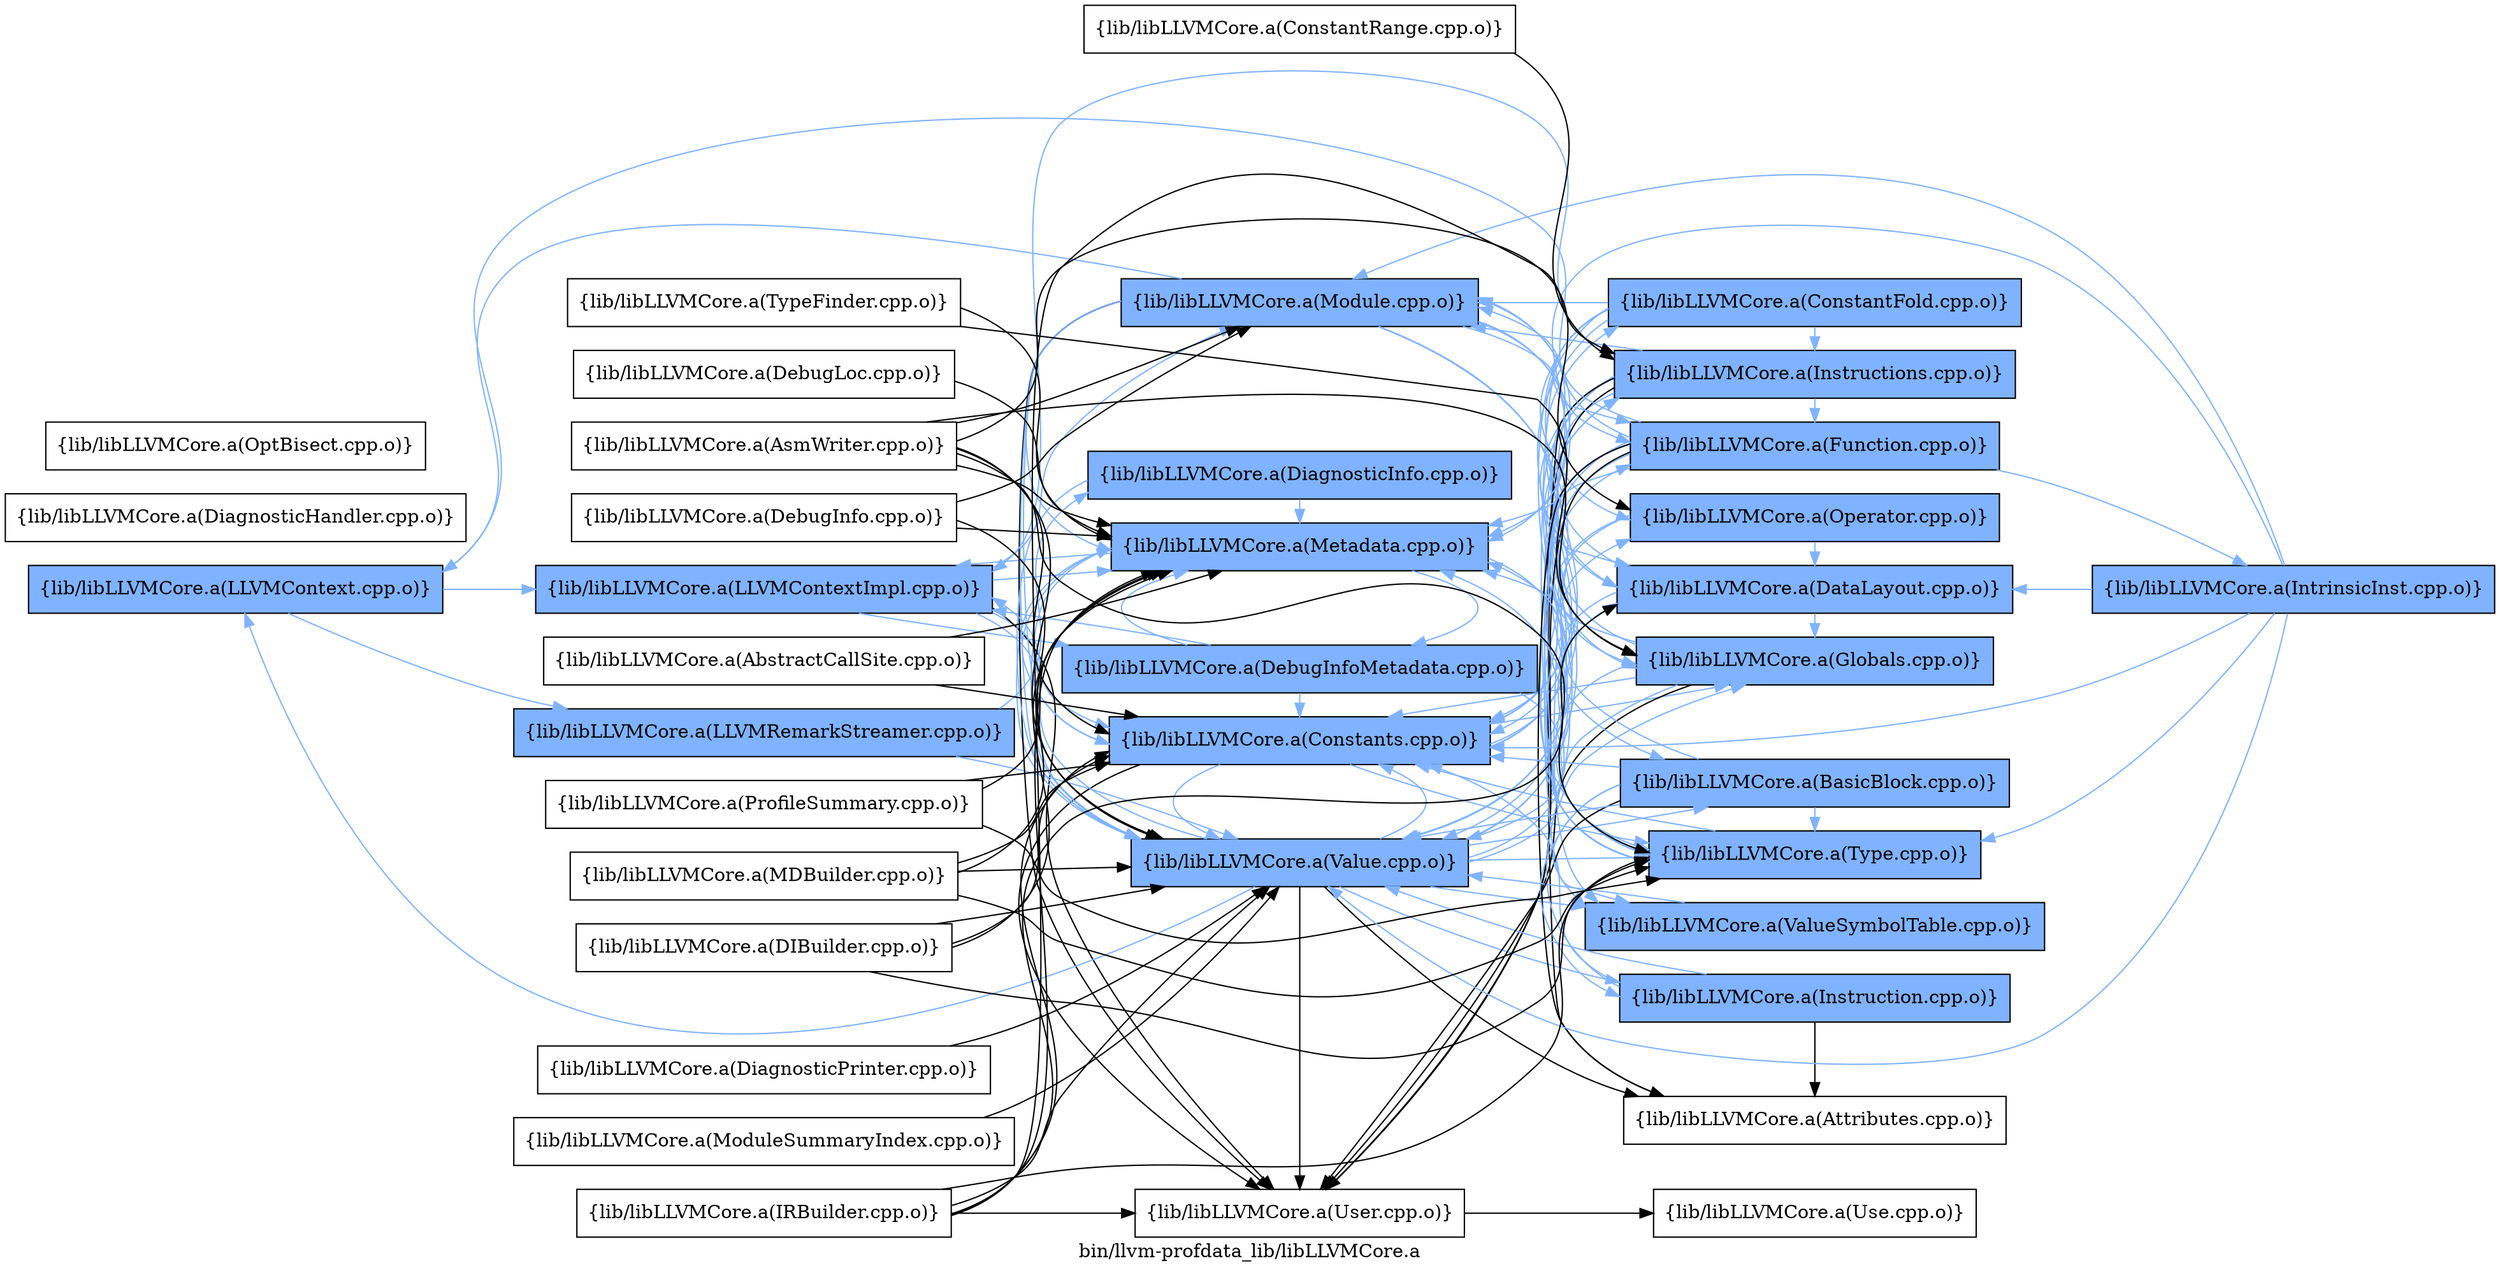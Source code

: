 digraph "bin/llvm-profdata_lib/libLLVMCore.a" {
	label="bin/llvm-profdata_lib/libLLVMCore.a";
	rankdir=LR;
	{ rank=same; Node0x55ad4d798b58;  }
	{ rank=same; Node0x55ad4d79c668; Node0x55ad4d79b678;  }
	{ rank=same; Node0x55ad4d79bd08; Node0x55ad4d79c578; Node0x55ad4d798d88; Node0x55ad4d799468; Node0x55ad4d79c398; Node0x55ad4d79cb18; Node0x55ad4d799a58;  }
	{ rank=same; Node0x55ad4d7991e8; Node0x55ad4d79a9f8; Node0x55ad4d799878; Node0x55ad4d79afe8; Node0x55ad4d799f08; Node0x55ad4d79bb28; Node0x55ad4d799a08; Node0x55ad4d79b4e8; Node0x55ad4d79c528; Node0x55ad4d798dd8; Node0x55ad4d799558; Node0x55ad4d79b038;  }
	{ rank=same; Node0x55ad4d798b58;  }
	{ rank=same; Node0x55ad4d79c668; Node0x55ad4d79b678;  }
	{ rank=same; Node0x55ad4d79bd08; Node0x55ad4d79c578; Node0x55ad4d798d88; Node0x55ad4d799468; Node0x55ad4d79c398; Node0x55ad4d79cb18; Node0x55ad4d799a58;  }
	{ rank=same; Node0x55ad4d7991e8; Node0x55ad4d79a9f8; Node0x55ad4d799878; Node0x55ad4d79afe8; Node0x55ad4d799f08; Node0x55ad4d79bb28; Node0x55ad4d799a08; Node0x55ad4d79b4e8; Node0x55ad4d79c528; Node0x55ad4d798dd8; Node0x55ad4d799558; Node0x55ad4d79b038;  }

	Node0x55ad4d798b58 [shape=record,shape=box,group=1,style=filled,fillcolor="0.600000 0.5 1",label="{lib/libLLVMCore.a(LLVMContext.cpp.o)}"];
	Node0x55ad4d798b58 -> Node0x55ad4d79c668[color="0.600000 0.5 1"];
	Node0x55ad4d798b58 -> Node0x55ad4d79b678[color="0.600000 0.5 1"];
	Node0x55ad4d79b2b8 [shape=record,shape=box,group=0,label="{lib/libLLVMCore.a(ProfileSummary.cpp.o)}"];
	Node0x55ad4d79b2b8 -> Node0x55ad4d79bd08;
	Node0x55ad4d79b2b8 -> Node0x55ad4d798d88;
	Node0x55ad4d79b2b8 -> Node0x55ad4d79afe8;
	Node0x55ad4d79c668 [shape=record,shape=box,group=1,style=filled,fillcolor="0.600000 0.5 1",label="{lib/libLLVMCore.a(LLVMContextImpl.cpp.o)}"];
	Node0x55ad4d79c668 -> Node0x55ad4d79bd08[color="0.600000 0.5 1"];
	Node0x55ad4d79c668 -> Node0x55ad4d79c578[color="0.600000 0.5 1"];
	Node0x55ad4d79c668 -> Node0x55ad4d798d88[color="0.600000 0.5 1"];
	Node0x55ad4d79c668 -> Node0x55ad4d799468[color="0.600000 0.5 1"];
	Node0x55ad4d79c668 -> Node0x55ad4d79c398;
	Node0x55ad4d79c668 -> Node0x55ad4d79cb18[color="0.600000 0.5 1"];
	Node0x55ad4d79b678 [shape=record,shape=box,group=1,style=filled,fillcolor="0.600000 0.5 1",label="{lib/libLLVMCore.a(LLVMRemarkStreamer.cpp.o)}"];
	Node0x55ad4d79b678 -> Node0x55ad4d799a58[color="0.600000 0.5 1"];
	Node0x55ad4d79b678 -> Node0x55ad4d79cb18[color="0.600000 0.5 1"];
	Node0x55ad4d79ac28 [shape=record,shape=box,group=0,label="{lib/libLLVMCore.a(DiagnosticPrinter.cpp.o)}"];
	Node0x55ad4d79ac28 -> Node0x55ad4d79cb18;
	Node0x55ad4d79cb18 [shape=record,shape=box,group=1,style=filled,fillcolor="0.600000 0.5 1",label="{lib/libLLVMCore.a(Value.cpp.o)}"];
	Node0x55ad4d79cb18 -> Node0x55ad4d798b58[color="0.600000 0.5 1"];
	Node0x55ad4d79cb18 -> Node0x55ad4d79bb28[color="0.600000 0.5 1"];
	Node0x55ad4d79cb18 -> Node0x55ad4d79bd08[color="0.600000 0.5 1"];
	Node0x55ad4d79cb18 -> Node0x55ad4d798dd8[color="0.600000 0.5 1"];
	Node0x55ad4d79cb18 -> Node0x55ad4d799558[color="0.600000 0.5 1"];
	Node0x55ad4d79cb18 -> Node0x55ad4d7991e8[color="0.600000 0.5 1"];
	Node0x55ad4d79cb18 -> Node0x55ad4d799a08[color="0.600000 0.5 1"];
	Node0x55ad4d79cb18 -> Node0x55ad4d79a9f8[color="0.600000 0.5 1"];
	Node0x55ad4d79cb18 -> Node0x55ad4d79b038;
	Node0x55ad4d79cb18 -> Node0x55ad4d798d88[color="0.600000 0.5 1"];
	Node0x55ad4d79cb18 -> Node0x55ad4d79afe8[color="0.600000 0.5 1"];
	Node0x55ad4d79cb18 -> Node0x55ad4d79c398;
	Node0x55ad4d79cb18 -> Node0x55ad4d79c668[color="0.600000 0.5 1"];
	Node0x55ad4d79cb18 -> Node0x55ad4d79b4e8[color="0.600000 0.5 1"];
	Node0x55ad4d799a58 [shape=record,shape=box,group=1,style=filled,fillcolor="0.600000 0.5 1",label="{lib/libLLVMCore.a(DiagnosticInfo.cpp.o)}"];
	Node0x55ad4d799a58 -> Node0x55ad4d798d88[color="0.600000 0.5 1"];
	Node0x55ad4d799a58 -> Node0x55ad4d79cb18[color="0.600000 0.5 1"];
	Node0x55ad4d798d88 [shape=record,shape=box,group=1,style=filled,fillcolor="0.600000 0.5 1",label="{lib/libLLVMCore.a(Metadata.cpp.o)}"];
	Node0x55ad4d798d88 -> Node0x55ad4d79bd08[color="0.600000 0.5 1"];
	Node0x55ad4d798d88 -> Node0x55ad4d79c578[color="0.600000 0.5 1"];
	Node0x55ad4d798d88 -> Node0x55ad4d79afe8[color="0.600000 0.5 1"];
	Node0x55ad4d798d88 -> Node0x55ad4d79cb18[color="0.600000 0.5 1"];
	Node0x55ad4d798d88 -> Node0x55ad4d79c668[color="0.600000 0.5 1"];
	Node0x55ad4d79bb28 [shape=record,shape=box,group=1,style=filled,fillcolor="0.600000 0.5 1",label="{lib/libLLVMCore.a(Function.cpp.o)}"];
	Node0x55ad4d79bb28 -> Node0x55ad4d798b58[color="0.600000 0.5 1"];
	Node0x55ad4d79bb28 -> Node0x55ad4d79bd08[color="0.600000 0.5 1"];
	Node0x55ad4d79bb28 -> Node0x55ad4d799558[color="0.600000 0.5 1"];
	Node0x55ad4d79bb28 -> Node0x55ad4d799a08[color="0.600000 0.5 1"];
	Node0x55ad4d79bb28 -> Node0x55ad4d79b038;
	Node0x55ad4d79bb28 -> Node0x55ad4d79cac8[color="0.600000 0.5 1"];
	Node0x55ad4d79bb28 -> Node0x55ad4d798d88[color="0.600000 0.5 1"];
	Node0x55ad4d79bb28 -> Node0x55ad4d799468[color="0.600000 0.5 1"];
	Node0x55ad4d79bb28 -> Node0x55ad4d79afe8[color="0.600000 0.5 1"];
	Node0x55ad4d79bb28 -> Node0x55ad4d79c398;
	Node0x55ad4d79bb28 -> Node0x55ad4d79cb18[color="0.600000 0.5 1"];
	Node0x55ad4d79bb28 -> Node0x55ad4d79b4e8[color="0.600000 0.5 1"];
	Node0x55ad4d79bd08 [shape=record,shape=box,group=1,style=filled,fillcolor="0.600000 0.5 1",label="{lib/libLLVMCore.a(Constants.cpp.o)}"];
	Node0x55ad4d79bd08 -> Node0x55ad4d7991e8[color="0.600000 0.5 1"];
	Node0x55ad4d79bd08 -> Node0x55ad4d79a9f8[color="0.600000 0.5 1"];
	Node0x55ad4d79bd08 -> Node0x55ad4d799878[color="0.600000 0.5 1"];
	Node0x55ad4d79bd08 -> Node0x55ad4d79afe8[color="0.600000 0.5 1"];
	Node0x55ad4d79bd08 -> Node0x55ad4d79c398;
	Node0x55ad4d79bd08 -> Node0x55ad4d79cb18[color="0.600000 0.5 1"];
	Node0x55ad4d79bd08 -> Node0x55ad4d799f08[color="0.600000 0.5 1"];
	Node0x55ad4d799558 [shape=record,shape=box,group=1,style=filled,fillcolor="0.600000 0.5 1",label="{lib/libLLVMCore.a(BasicBlock.cpp.o)}"];
	Node0x55ad4d799558 -> Node0x55ad4d79bd08[color="0.600000 0.5 1"];
	Node0x55ad4d799558 -> Node0x55ad4d798dd8[color="0.600000 0.5 1"];
	Node0x55ad4d799558 -> Node0x55ad4d798d88[color="0.600000 0.5 1"];
	Node0x55ad4d799558 -> Node0x55ad4d79afe8[color="0.600000 0.5 1"];
	Node0x55ad4d799558 -> Node0x55ad4d79c398;
	Node0x55ad4d799558 -> Node0x55ad4d79cb18[color="0.600000 0.5 1"];
	Node0x55ad4d799558 -> Node0x55ad4d79b4e8[color="0.600000 0.5 1"];
	Node0x55ad4d799a08 [shape=record,shape=box,group=1,style=filled,fillcolor="0.600000 0.5 1",label="{lib/libLLVMCore.a(DataLayout.cpp.o)}"];
	Node0x55ad4d799a08 -> Node0x55ad4d79a9f8[color="0.600000 0.5 1"];
	Node0x55ad4d799a08 -> Node0x55ad4d799468[color="0.600000 0.5 1"];
	Node0x55ad4d799a08 -> Node0x55ad4d79afe8[color="0.600000 0.5 1"];
	Node0x55ad4d79b038 [shape=record,shape=box,group=0,label="{lib/libLLVMCore.a(Attributes.cpp.o)}"];
	Node0x55ad4d79cac8 [shape=record,shape=box,group=1,style=filled,fillcolor="0.600000 0.5 1",label="{lib/libLLVMCore.a(IntrinsicInst.cpp.o)}"];
	Node0x55ad4d79cac8 -> Node0x55ad4d79bd08[color="0.600000 0.5 1"];
	Node0x55ad4d79cac8 -> Node0x55ad4d799a08[color="0.600000 0.5 1"];
	Node0x55ad4d79cac8 -> Node0x55ad4d798d88[color="0.600000 0.5 1"];
	Node0x55ad4d79cac8 -> Node0x55ad4d799468[color="0.600000 0.5 1"];
	Node0x55ad4d79cac8 -> Node0x55ad4d79afe8[color="0.600000 0.5 1"];
	Node0x55ad4d79cac8 -> Node0x55ad4d79cb18[color="0.600000 0.5 1"];
	Node0x55ad4d799468 [shape=record,shape=box,group=1,style=filled,fillcolor="0.600000 0.5 1",label="{lib/libLLVMCore.a(Module.cpp.o)}"];
	Node0x55ad4d799468 -> Node0x55ad4d798b58[color="0.600000 0.5 1"];
	Node0x55ad4d799468 -> Node0x55ad4d79bb28[color="0.600000 0.5 1"];
	Node0x55ad4d799468 -> Node0x55ad4d79bd08[color="0.600000 0.5 1"];
	Node0x55ad4d799468 -> Node0x55ad4d799a08[color="0.600000 0.5 1"];
	Node0x55ad4d799468 -> Node0x55ad4d79a9f8[color="0.600000 0.5 1"];
	Node0x55ad4d799468 -> Node0x55ad4d798d88[color="0.600000 0.5 1"];
	Node0x55ad4d799468 -> Node0x55ad4d79afe8[color="0.600000 0.5 1"];
	Node0x55ad4d799468 -> Node0x55ad4d79c398;
	Node0x55ad4d799468 -> Node0x55ad4d79cb18[color="0.600000 0.5 1"];
	Node0x55ad4d799468 -> Node0x55ad4d79b4e8[color="0.600000 0.5 1"];
	Node0x55ad4d79afe8 [shape=record,shape=box,group=1,style=filled,fillcolor="0.600000 0.5 1",label="{lib/libLLVMCore.a(Type.cpp.o)}"];
	Node0x55ad4d79afe8 -> Node0x55ad4d79bd08[color="0.600000 0.5 1"];
	Node0x55ad4d79c398 [shape=record,shape=box,group=0,label="{lib/libLLVMCore.a(User.cpp.o)}"];
	Node0x55ad4d79c398 -> Node0x55ad4d79c528;
	Node0x55ad4d79b4e8 [shape=record,shape=box,group=1,style=filled,fillcolor="0.600000 0.5 1",label="{lib/libLLVMCore.a(ValueSymbolTable.cpp.o)}"];
	Node0x55ad4d79b4e8 -> Node0x55ad4d79cb18[color="0.600000 0.5 1"];
	Node0x55ad4d7991e8 [shape=record,shape=box,group=1,style=filled,fillcolor="0.600000 0.5 1",label="{lib/libLLVMCore.a(Instructions.cpp.o)}"];
	Node0x55ad4d7991e8 -> Node0x55ad4d79bb28[color="0.600000 0.5 1"];
	Node0x55ad4d7991e8 -> Node0x55ad4d79bd08[color="0.600000 0.5 1"];
	Node0x55ad4d7991e8 -> Node0x55ad4d799a08[color="0.600000 0.5 1"];
	Node0x55ad4d7991e8 -> Node0x55ad4d79b038;
	Node0x55ad4d7991e8 -> Node0x55ad4d798d88[color="0.600000 0.5 1"];
	Node0x55ad4d7991e8 -> Node0x55ad4d799468[color="0.600000 0.5 1"];
	Node0x55ad4d7991e8 -> Node0x55ad4d79afe8[color="0.600000 0.5 1"];
	Node0x55ad4d7991e8 -> Node0x55ad4d79c398;
	Node0x55ad4d7991e8 -> Node0x55ad4d79cb18[color="0.600000 0.5 1"];
	Node0x55ad4d7991e8 -> Node0x55ad4d79c668[color="0.600000 0.5 1"];
	Node0x55ad4d79a9f8 [shape=record,shape=box,group=1,style=filled,fillcolor="0.600000 0.5 1",label="{lib/libLLVMCore.a(Globals.cpp.o)}"];
	Node0x55ad4d79a9f8 -> Node0x55ad4d79bd08[color="0.600000 0.5 1"];
	Node0x55ad4d79a9f8 -> Node0x55ad4d798d88[color="0.600000 0.5 1"];
	Node0x55ad4d79a9f8 -> Node0x55ad4d799468[color="0.600000 0.5 1"];
	Node0x55ad4d79a9f8 -> Node0x55ad4d79afe8[color="0.600000 0.5 1"];
	Node0x55ad4d79a9f8 -> Node0x55ad4d79c398;
	Node0x55ad4d79a9f8 -> Node0x55ad4d79cb18[color="0.600000 0.5 1"];
	Node0x55ad4d799878 [shape=record,shape=box,group=1,style=filled,fillcolor="0.600000 0.5 1",label="{lib/libLLVMCore.a(Operator.cpp.o)}"];
	Node0x55ad4d799878 -> Node0x55ad4d79bd08[color="0.600000 0.5 1"];
	Node0x55ad4d799878 -> Node0x55ad4d799a08[color="0.600000 0.5 1"];
	Node0x55ad4d799878 -> Node0x55ad4d79afe8[color="0.600000 0.5 1"];
	Node0x55ad4d799f08 [shape=record,shape=box,group=1,style=filled,fillcolor="0.600000 0.5 1",label="{lib/libLLVMCore.a(ConstantFold.cpp.o)}"];
	Node0x55ad4d799f08 -> Node0x55ad4d79bb28[color="0.600000 0.5 1"];
	Node0x55ad4d799f08 -> Node0x55ad4d79bd08[color="0.600000 0.5 1"];
	Node0x55ad4d799f08 -> Node0x55ad4d7991e8[color="0.600000 0.5 1"];
	Node0x55ad4d799f08 -> Node0x55ad4d79a9f8[color="0.600000 0.5 1"];
	Node0x55ad4d799f08 -> Node0x55ad4d799468[color="0.600000 0.5 1"];
	Node0x55ad4d799f08 -> Node0x55ad4d799878[color="0.600000 0.5 1"];
	Node0x55ad4d799f08 -> Node0x55ad4d79afe8[color="0.600000 0.5 1"];
	Node0x55ad4d799f08 -> Node0x55ad4d79cb18[color="0.600000 0.5 1"];
	Node0x55ad4d798dd8 [shape=record,shape=box,group=1,style=filled,fillcolor="0.600000 0.5 1",label="{lib/libLLVMCore.a(Instruction.cpp.o)}"];
	Node0x55ad4d798dd8 -> Node0x55ad4d79bd08[color="0.600000 0.5 1"];
	Node0x55ad4d798dd8 -> Node0x55ad4d79b038;
	Node0x55ad4d798dd8 -> Node0x55ad4d798d88[color="0.600000 0.5 1"];
	Node0x55ad4d798dd8 -> Node0x55ad4d79cb18[color="0.600000 0.5 1"];
	Node0x55ad4d79b308 [shape=record,shape=box,group=0,label="{lib/libLLVMCore.a(ConstantRange.cpp.o)}"];
	Node0x55ad4d79b308 -> Node0x55ad4d7991e8;
	Node0x55ad4d79b808 [shape=record,shape=box,group=0,label="{lib/libLLVMCore.a(AsmWriter.cpp.o)}"];
	Node0x55ad4d79b808 -> Node0x55ad4d79bd08;
	Node0x55ad4d79b808 -> Node0x55ad4d79a9f8;
	Node0x55ad4d79b808 -> Node0x55ad4d798d88;
	Node0x55ad4d79b808 -> Node0x55ad4d799468;
	Node0x55ad4d79b808 -> Node0x55ad4d799878;
	Node0x55ad4d79b808 -> Node0x55ad4d79afe8;
	Node0x55ad4d79b808 -> Node0x55ad4d79cb18;
	Node0x55ad4d79c578 [shape=record,shape=box,group=1,style=filled,fillcolor="0.600000 0.5 1",label="{lib/libLLVMCore.a(DebugInfoMetadata.cpp.o)}"];
	Node0x55ad4d79c578 -> Node0x55ad4d79bd08[color="0.600000 0.5 1"];
	Node0x55ad4d79c578 -> Node0x55ad4d798d88[color="0.600000 0.5 1"];
	Node0x55ad4d79c578 -> Node0x55ad4d79afe8[color="0.600000 0.5 1"];
	Node0x55ad4d79c578 -> Node0x55ad4d79c668[color="0.600000 0.5 1"];
	Node0x55ad4d799cd8 [shape=record,shape=box,group=0,label="{lib/libLLVMCore.a(AbstractCallSite.cpp.o)}"];
	Node0x55ad4d799cd8 -> Node0x55ad4d79bd08;
	Node0x55ad4d799cd8 -> Node0x55ad4d798d88;
	Node0x55ad4d799058 [shape=record,shape=box,group=0,label="{lib/libLLVMCore.a(DebugLoc.cpp.o)}"];
	Node0x55ad4d799058 -> Node0x55ad4d798d88;
	Node0x55ad4d798e28 [shape=record,shape=box,group=0,label="{lib/libLLVMCore.a(DebugInfo.cpp.o)}"];
	Node0x55ad4d798e28 -> Node0x55ad4d798d88;
	Node0x55ad4d798e28 -> Node0x55ad4d799468;
	Node0x55ad4d798e28 -> Node0x55ad4d79cb18;
	Node0x55ad4d7986a8 [shape=record,shape=box,group=0,label="{lib/libLLVMCore.a(DIBuilder.cpp.o)}"];
	Node0x55ad4d7986a8 -> Node0x55ad4d79bd08;
	Node0x55ad4d7986a8 -> Node0x55ad4d798d88;
	Node0x55ad4d7986a8 -> Node0x55ad4d79afe8;
	Node0x55ad4d7986a8 -> Node0x55ad4d79cb18;
	Node0x55ad4d79ce88 [shape=record,shape=box,group=0,label="{lib/libLLVMCore.a(IRBuilder.cpp.o)}"];
	Node0x55ad4d79ce88 -> Node0x55ad4d79bd08;
	Node0x55ad4d79ce88 -> Node0x55ad4d7991e8;
	Node0x55ad4d79ce88 -> Node0x55ad4d799a08;
	Node0x55ad4d79ce88 -> Node0x55ad4d798d88;
	Node0x55ad4d79ce88 -> Node0x55ad4d79afe8;
	Node0x55ad4d79ce88 -> Node0x55ad4d79c398;
	Node0x55ad4d79ce88 -> Node0x55ad4d79cb18;
	Node0x55ad4d79bf88 [shape=record,shape=box,group=0,label="{lib/libLLVMCore.a(DiagnosticHandler.cpp.o)}"];
	Node0x55ad4d79aef8 [shape=record,shape=box,group=0,label="{lib/libLLVMCore.a(MDBuilder.cpp.o)}"];
	Node0x55ad4d79aef8 -> Node0x55ad4d79bd08;
	Node0x55ad4d79aef8 -> Node0x55ad4d798d88;
	Node0x55ad4d79aef8 -> Node0x55ad4d79afe8;
	Node0x55ad4d79aef8 -> Node0x55ad4d79cb18;
	Node0x55ad4d799238 [shape=record,shape=box,group=0,label="{lib/libLLVMCore.a(ModuleSummaryIndex.cpp.o)}"];
	Node0x55ad4d799238 -> Node0x55ad4d79cb18;
	Node0x55ad4d79aa48 [shape=record,shape=box,group=0,label="{lib/libLLVMCore.a(OptBisect.cpp.o)}"];
	Node0x55ad4d79be48 [shape=record,shape=box,group=0,label="{lib/libLLVMCore.a(TypeFinder.cpp.o)}"];
	Node0x55ad4d79be48 -> Node0x55ad4d79a9f8;
	Node0x55ad4d79be48 -> Node0x55ad4d798d88;
	Node0x55ad4d79c528 [shape=record,shape=box,group=0,label="{lib/libLLVMCore.a(Use.cpp.o)}"];
}
